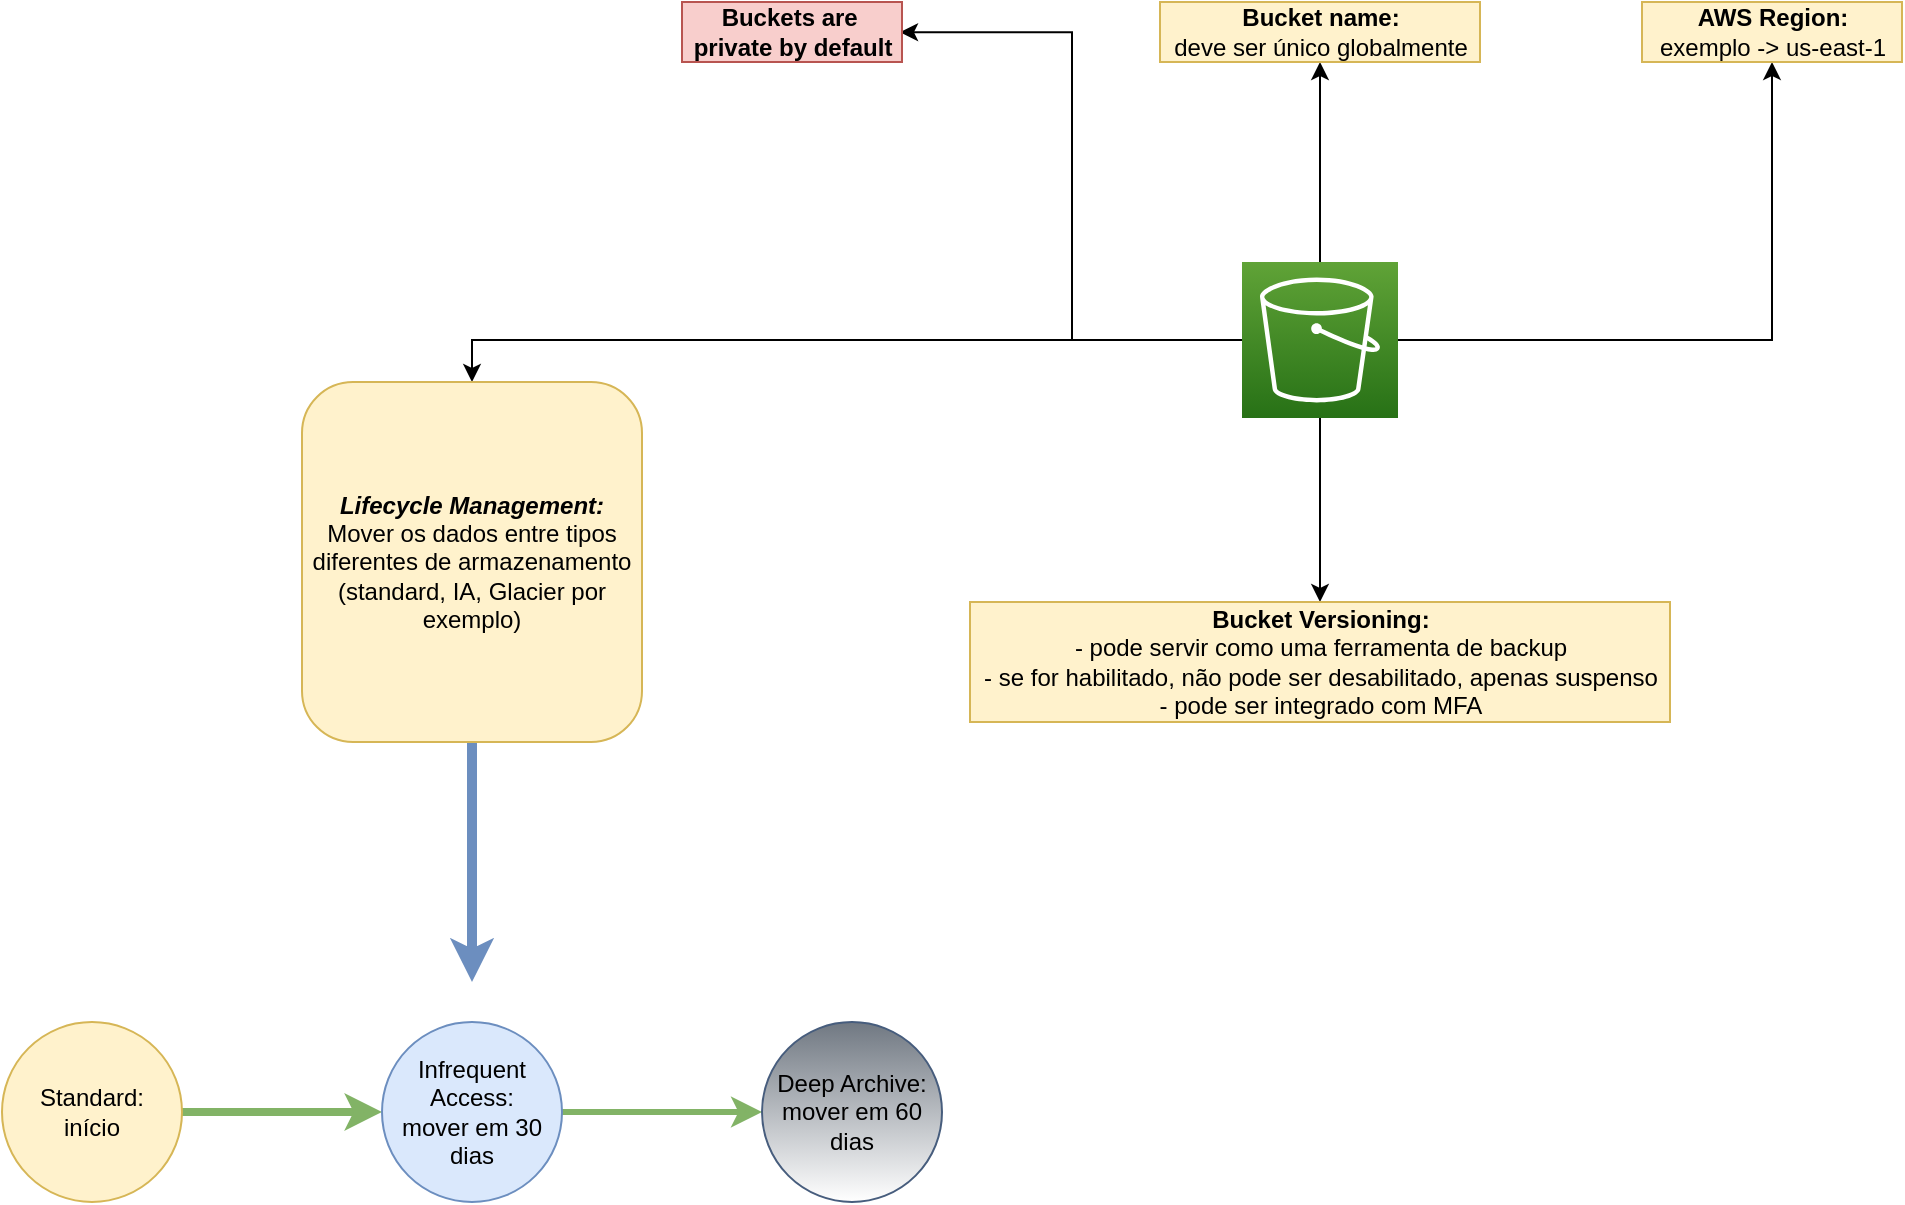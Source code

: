 <mxfile version="19.0.3" type="device" pages="5"><diagram id="3SUk5PPMQ2P-DdO9nNEn" name="s3"><mxGraphModel dx="2087" dy="787" grid="1" gridSize="10" guides="1" tooltips="1" connect="1" arrows="1" fold="1" page="1" pageScale="1" pageWidth="850" pageHeight="1100" math="0" shadow="0"><root><mxCell id="0"/><mxCell id="1" parent="0"/><mxCell id="wZbCSM_P6Dmf1xjp1Vh2-6" style="edgeStyle=orthogonalEdgeStyle;rounded=0;orthogonalLoop=1;jettySize=auto;html=1;" edge="1" parent="1" source="wZbCSM_P6Dmf1xjp1Vh2-1" target="wZbCSM_P6Dmf1xjp1Vh2-5"><mxGeometry relative="1" as="geometry"/></mxCell><mxCell id="wZbCSM_P6Dmf1xjp1Vh2-7" style="edgeStyle=orthogonalEdgeStyle;rounded=0;orthogonalLoop=1;jettySize=auto;html=1;" edge="1" parent="1" source="wZbCSM_P6Dmf1xjp1Vh2-1" target="wZbCSM_P6Dmf1xjp1Vh2-3"><mxGeometry relative="1" as="geometry"/></mxCell><mxCell id="wZbCSM_P6Dmf1xjp1Vh2-14" style="edgeStyle=orthogonalEdgeStyle;rounded=0;orthogonalLoop=1;jettySize=auto;html=1;entryX=0.991;entryY=0.503;entryDx=0;entryDy=0;entryPerimeter=0;" edge="1" parent="1" source="wZbCSM_P6Dmf1xjp1Vh2-1" target="wZbCSM_P6Dmf1xjp1Vh2-13"><mxGeometry relative="1" as="geometry"/></mxCell><mxCell id="wZbCSM_P6Dmf1xjp1Vh2-15" style="edgeStyle=orthogonalEdgeStyle;rounded=0;orthogonalLoop=1;jettySize=auto;html=1;" edge="1" parent="1" source="wZbCSM_P6Dmf1xjp1Vh2-1" target="wZbCSM_P6Dmf1xjp1Vh2-9"><mxGeometry relative="1" as="geometry"/></mxCell><mxCell id="x8TDj1HRQ6BW3OtA2Sr5-1" style="edgeStyle=orthogonalEdgeStyle;rounded=0;orthogonalLoop=1;jettySize=auto;html=1;entryX=0.5;entryY=0;entryDx=0;entryDy=0;" edge="1" parent="1" source="wZbCSM_P6Dmf1xjp1Vh2-1" target="x8TDj1HRQ6BW3OtA2Sr5-2"><mxGeometry relative="1" as="geometry"><mxPoint x="-60" y="620" as="targetPoint"/></mxGeometry></mxCell><mxCell id="wZbCSM_P6Dmf1xjp1Vh2-1" value="" style="sketch=0;points=[[0,0,0],[0.25,0,0],[0.5,0,0],[0.75,0,0],[1,0,0],[0,1,0],[0.25,1,0],[0.5,1,0],[0.75,1,0],[1,1,0],[0,0.25,0],[0,0.5,0],[0,0.75,0],[1,0.25,0],[1,0.5,0],[1,0.75,0]];outlineConnect=0;fontColor=#232F3E;gradientColor=#60A337;gradientDirection=north;fillColor=#277116;strokeColor=#ffffff;dashed=0;verticalLabelPosition=bottom;verticalAlign=top;align=center;html=1;fontSize=12;fontStyle=0;aspect=fixed;shape=mxgraph.aws4.resourceIcon;resIcon=mxgraph.aws4.s3;" vertex="1" parent="1"><mxGeometry x="360" y="350" width="78" height="78" as="geometry"/></mxCell><mxCell id="wZbCSM_P6Dmf1xjp1Vh2-3" value="&lt;b&gt;Bucket name:&lt;br&gt;&lt;/b&gt;deve ser único globalmente" style="text;html=1;align=center;verticalAlign=middle;resizable=0;points=[];autosize=1;strokeColor=#d6b656;fillColor=#fff2cc;" vertex="1" parent="1"><mxGeometry x="319" y="220" width="160" height="30" as="geometry"/></mxCell><mxCell id="wZbCSM_P6Dmf1xjp1Vh2-5" value="&lt;b&gt;AWS Region:&lt;br&gt;&lt;/b&gt;exemplo -&amp;gt; us-east-1" style="text;html=1;align=center;verticalAlign=middle;resizable=0;points=[];autosize=1;strokeColor=#d6b656;fillColor=#fff2cc;" vertex="1" parent="1"><mxGeometry x="560" y="220" width="130" height="30" as="geometry"/></mxCell><mxCell id="wZbCSM_P6Dmf1xjp1Vh2-9" value="&lt;b&gt;Bucket Versioning:&lt;/b&gt;&lt;br&gt;- pode servir como uma ferramenta de backup&lt;br&gt;- se for habilitado, não pode ser desabilitado, apenas suspenso&lt;br&gt;- pode ser integrado com MFA" style="text;html=1;align=center;verticalAlign=middle;resizable=0;points=[];autosize=1;strokeColor=#d6b656;fillColor=#fff2cc;" vertex="1" parent="1"><mxGeometry x="224" y="520" width="350" height="60" as="geometry"/></mxCell><mxCell id="wZbCSM_P6Dmf1xjp1Vh2-13" value="&lt;b&gt;Buckets are&amp;nbsp;&lt;br&gt;private by default&lt;/b&gt;" style="text;html=1;align=center;verticalAlign=middle;resizable=0;points=[];autosize=1;strokeColor=#b85450;fillColor=#f8cecc;" vertex="1" parent="1"><mxGeometry x="80" y="220" width="110" height="30" as="geometry"/></mxCell><mxCell id="x8TDj1HRQ6BW3OtA2Sr5-3" style="edgeStyle=orthogonalEdgeStyle;rounded=0;orthogonalLoop=1;jettySize=auto;html=1;fillColor=#dae8fc;strokeColor=#6c8ebf;strokeWidth=5;" edge="1" parent="1" source="x8TDj1HRQ6BW3OtA2Sr5-2"><mxGeometry relative="1" as="geometry"><mxPoint x="-25" y="710" as="targetPoint"/></mxGeometry></mxCell><mxCell id="x8TDj1HRQ6BW3OtA2Sr5-2" value="&lt;b&gt;&lt;i&gt;Lifecycle Management:&lt;br&gt;&lt;/i&gt;&lt;/b&gt;Mover os dados entre tipos diferentes de armazenamento (standard, IA, Glacier por exemplo)" style="rounded=1;whiteSpace=wrap;html=1;fillColor=#fff2cc;strokeColor=#d6b656;" vertex="1" parent="1"><mxGeometry x="-110" y="410" width="170" height="180" as="geometry"/></mxCell><mxCell id="x8TDj1HRQ6BW3OtA2Sr5-7" style="edgeStyle=orthogonalEdgeStyle;rounded=0;orthogonalLoop=1;jettySize=auto;html=1;entryX=0;entryY=0.5;entryDx=0;entryDy=0;fillColor=#d5e8d4;strokeColor=#82b366;strokeWidth=4;" edge="1" parent="1" source="x8TDj1HRQ6BW3OtA2Sr5-4" target="x8TDj1HRQ6BW3OtA2Sr5-5"><mxGeometry relative="1" as="geometry"/></mxCell><mxCell id="x8TDj1HRQ6BW3OtA2Sr5-4" value="Standard:&lt;br&gt;início" style="ellipse;whiteSpace=wrap;html=1;aspect=fixed;fillColor=#fff2cc;strokeColor=#d6b656;" vertex="1" parent="1"><mxGeometry x="-260" y="730" width="90" height="90" as="geometry"/></mxCell><mxCell id="x8TDj1HRQ6BW3OtA2Sr5-8" style="edgeStyle=orthogonalEdgeStyle;rounded=0;orthogonalLoop=1;jettySize=auto;html=1;entryX=0;entryY=0.5;entryDx=0;entryDy=0;strokeWidth=3;fillColor=#d5e8d4;strokeColor=#82b366;" edge="1" parent="1" source="x8TDj1HRQ6BW3OtA2Sr5-5" target="x8TDj1HRQ6BW3OtA2Sr5-6"><mxGeometry relative="1" as="geometry"/></mxCell><mxCell id="x8TDj1HRQ6BW3OtA2Sr5-5" value="Infrequent Access:&lt;br&gt;mover em 30 dias" style="ellipse;whiteSpace=wrap;html=1;aspect=fixed;fillColor=#dae8fc;strokeColor=#6c8ebf;" vertex="1" parent="1"><mxGeometry x="-70" y="730" width="90" height="90" as="geometry"/></mxCell><mxCell id="x8TDj1HRQ6BW3OtA2Sr5-6" value="Deep Archive: mover em 60 dias" style="ellipse;whiteSpace=wrap;html=1;aspect=fixed;fillColor=#707882;strokeColor=#475D7D;gradientColor=#ffffff;" vertex="1" parent="1"><mxGeometry x="120" y="730" width="90" height="90" as="geometry"/></mxCell></root></mxGraphModel></diagram><diagram id="_fVd1InOSrg3TZTFYU6X" name="storage classes"><mxGraphModel dx="2035" dy="754" grid="1" gridSize="10" guides="1" tooltips="1" connect="1" arrows="1" fold="1" page="1" pageScale="1" pageWidth="850" pageHeight="1100" math="0" shadow="0"><root><mxCell id="0"/><mxCell id="1" parent="0"/><mxCell id="IwnWH-Rk-wEO1awJf7t_-10" style="edgeStyle=orthogonalEdgeStyle;rounded=0;orthogonalLoop=1;jettySize=auto;html=1;" edge="1" parent="1" source="IwnWH-Rk-wEO1awJf7t_-1" target="IwnWH-Rk-wEO1awJf7t_-9"><mxGeometry relative="1" as="geometry"/></mxCell><mxCell id="IwnWH-Rk-wEO1awJf7t_-11" style="edgeStyle=orthogonalEdgeStyle;rounded=0;orthogonalLoop=1;jettySize=auto;html=1;entryX=0;entryY=0.22;entryDx=0;entryDy=0;entryPerimeter=0;" edge="1" parent="1" source="IwnWH-Rk-wEO1awJf7t_-1" target="IwnWH-Rk-wEO1awJf7t_-3"><mxGeometry relative="1" as="geometry"/></mxCell><mxCell id="IwnWH-Rk-wEO1awJf7t_-12" style="edgeStyle=orthogonalEdgeStyle;rounded=0;orthogonalLoop=1;jettySize=auto;html=1;entryX=0;entryY=0.5;entryDx=0;entryDy=0;" edge="1" parent="1" source="IwnWH-Rk-wEO1awJf7t_-1" target="IwnWH-Rk-wEO1awJf7t_-6"><mxGeometry relative="1" as="geometry"/></mxCell><mxCell id="IwnWH-Rk-wEO1awJf7t_-13" style="edgeStyle=orthogonalEdgeStyle;rounded=0;orthogonalLoop=1;jettySize=auto;html=1;entryX=0;entryY=0.44;entryDx=0;entryDy=0;entryPerimeter=0;" edge="1" parent="1" source="IwnWH-Rk-wEO1awJf7t_-1" target="IwnWH-Rk-wEO1awJf7t_-7"><mxGeometry relative="1" as="geometry"/></mxCell><mxCell id="IwnWH-Rk-wEO1awJf7t_-1" value="" style="sketch=0;points=[[0,0,0],[0.25,0,0],[0.5,0,0],[0.75,0,0],[1,0,0],[0,1,0],[0.25,1,0],[0.5,1,0],[0.75,1,0],[1,1,0],[0,0.25,0],[0,0.5,0],[0,0.75,0],[1,0.25,0],[1,0.5,0],[1,0.75,0]];outlineConnect=0;fontColor=#232F3E;gradientColor=#60A337;gradientDirection=north;fillColor=#277116;strokeColor=#ffffff;dashed=0;verticalLabelPosition=bottom;verticalAlign=top;align=center;html=1;fontSize=12;fontStyle=0;aspect=fixed;shape=mxgraph.aws4.resourceIcon;resIcon=mxgraph.aws4.s3;" vertex="1" parent="1"><mxGeometry x="170" y="350" width="78" height="78" as="geometry"/></mxCell><mxCell id="IwnWH-Rk-wEO1awJf7t_-3" value="&lt;b&gt;&lt;i&gt;S3 Standard:&lt;br&gt;&lt;/i&gt;&lt;/b&gt;- &amp;gt;= 3 AZs&lt;br&gt;- serve pra maior parte dos casos" style="text;html=1;align=center;verticalAlign=middle;resizable=0;points=[];autosize=1;strokeColor=#6c8ebf;fillColor=#dae8fc;" vertex="1" parent="1"><mxGeometry x="460" y="378" width="190" height="50" as="geometry"/></mxCell><mxCell id="IwnWH-Rk-wEO1awJf7t_-6" value="&lt;b&gt;&lt;i&gt;S3 Standard Infrequent Access:&lt;br&gt;&lt;/i&gt;&lt;/b&gt;- acesso rápido&lt;br&gt;- acessado com menos frequência, mas ainda é necessário acesso rápido" style="rounded=1;whiteSpace=wrap;html=1;fillColor=#ffe6cc;strokeColor=#d79b00;" vertex="1" parent="1"><mxGeometry x="460" y="260" width="231" height="60" as="geometry"/></mxCell><mxCell id="IwnWH-Rk-wEO1awJf7t_-7" value="&lt;b&gt;&lt;i&gt;S3 One-Zone Infrequent Access:&lt;br&gt;&lt;/i&gt;&lt;/b&gt;- acesso rápido&lt;br&gt;- acessado com menos frequência, mas ainda é necessário acesso rápido&lt;br&gt;- custa menos que o S3 Standard-IA" style="rounded=1;whiteSpace=wrap;html=1;fillColor=#f8cecc;strokeColor=#b85450;" vertex="1" parent="1"><mxGeometry x="460" y="100" width="260" height="91" as="geometry"/></mxCell><mxCell id="IwnWH-Rk-wEO1awJf7t_-9" value="&lt;b&gt;&lt;i&gt;S3 Intelligent-Tiering&lt;/i&gt;&lt;/b&gt;&lt;br&gt;Move os dados para o tipo de S3 mais econômico" style="rounded=1;whiteSpace=wrap;html=1;fillColor=#d5e8d4;strokeColor=#82b366;" vertex="1" parent="1"><mxGeometry x="-100" y="91" width="151" height="100" as="geometry"/></mxCell><mxCell id="IwnWH-Rk-wEO1awJf7t_-14" value="Padrão" style="text;html=1;align=center;verticalAlign=middle;resizable=0;points=[];autosize=1;strokeColor=#6c8ebf;fillColor=#dae8fc;" vertex="1" parent="1"><mxGeometry x="355" y="370" width="50" height="20" as="geometry"/></mxCell><mxCell id="IwnWH-Rk-wEO1awJf7t_-15" value="IA" style="text;html=1;align=center;verticalAlign=middle;resizable=0;points=[];autosize=1;strokeColor=#6c8ebf;fillColor=#dae8fc;" vertex="1" parent="1"><mxGeometry x="355" y="270" width="30" height="20" as="geometry"/></mxCell><mxCell id="IwnWH-Rk-wEO1awJf7t_-16" value="ONe Zone IA" style="text;html=1;align=center;verticalAlign=middle;resizable=0;points=[];autosize=1;strokeColor=#6c8ebf;fillColor=#dae8fc;" vertex="1" parent="1"><mxGeometry x="355" y="120" width="90" height="20" as="geometry"/></mxCell><mxCell id="IwnWH-Rk-wEO1awJf7t_-17" value="" style="shape=flexArrow;endArrow=classic;html=1;rounded=0;fillColor=#fff2cc;strokeColor=#d6b656;" edge="1" parent="1"><mxGeometry width="50" height="50" relative="1" as="geometry"><mxPoint x="330" y="120" as="sourcePoint"/><mxPoint x="330" y="480" as="targetPoint"/></mxGeometry></mxCell><mxCell id="IwnWH-Rk-wEO1awJf7t_-18" value="&lt;b&gt;maior custo&lt;/b&gt;" style="text;html=1;align=center;verticalAlign=middle;resizable=0;points=[];autosize=1;strokeColor=#b85450;fillColor=#f8cecc;" vertex="1" parent="1"><mxGeometry x="284.5" y="490" width="80" height="20" as="geometry"/></mxCell></root></mxGraphModel></diagram><diagram id="z8BLfzfhHsszazu_NpPr" name="glacier and deep archive"><mxGraphModel dx="1185" dy="754" grid="1" gridSize="10" guides="1" tooltips="1" connect="1" arrows="1" fold="1" page="1" pageScale="1" pageWidth="850" pageHeight="1100" math="0" shadow="0"><root><mxCell id="0"/><mxCell id="1" parent="0"/><mxCell id="TWNI99i2l8smxIrLf9ld-4" style="edgeStyle=orthogonalEdgeStyle;rounded=0;orthogonalLoop=1;jettySize=auto;html=1;" edge="1" parent="1" source="TWNI99i2l8smxIrLf9ld-1" target="TWNI99i2l8smxIrLf9ld-3"><mxGeometry relative="1" as="geometry"/></mxCell><mxCell id="TWNI99i2l8smxIrLf9ld-6" style="edgeStyle=orthogonalEdgeStyle;rounded=0;orthogonalLoop=1;jettySize=auto;html=1;entryX=-0.018;entryY=0.483;entryDx=0;entryDy=0;entryPerimeter=0;" edge="1" parent="1" source="TWNI99i2l8smxIrLf9ld-1" target="TWNI99i2l8smxIrLf9ld-5"><mxGeometry relative="1" as="geometry"/></mxCell><mxCell id="TWNI99i2l8smxIrLf9ld-1" value="&lt;b&gt;&lt;i&gt;GLACIER&lt;/i&gt;&lt;/b&gt;" style="sketch=0;points=[[0,0,0],[0.25,0,0],[0.5,0,0],[0.75,0,0],[1,0,0],[0,1,0],[0.25,1,0],[0.5,1,0],[0.75,1,0],[1,1,0],[0,0.25,0],[0,0.5,0],[0,0.75,0],[1,0.25,0],[1,0.5,0],[1,0.75,0]];outlineConnect=0;fontColor=#232F3E;gradientColor=#60A337;gradientDirection=north;fillColor=#277116;strokeColor=#ffffff;dashed=0;verticalLabelPosition=bottom;verticalAlign=top;align=center;html=1;fontSize=12;fontStyle=0;aspect=fixed;shape=mxgraph.aws4.resourceIcon;resIcon=mxgraph.aws4.s3;" vertex="1" parent="1"><mxGeometry x="320" y="310" width="78" height="78" as="geometry"/></mxCell><mxCell id="TWNI99i2l8smxIrLf9ld-3" value="&lt;b&gt;&lt;i&gt;- Dados quase nunca acessados&lt;br&gt;- Opção mais barata&lt;br&gt;&lt;/i&gt;&lt;/b&gt;" style="text;html=1;align=center;verticalAlign=middle;resizable=0;points=[];autosize=1;strokeColor=#82b366;fillColor=#d5e8d4;" vertex="1" parent="1"><mxGeometry x="259" y="185" width="200" height="30" as="geometry"/></mxCell><mxCell id="TWNI99i2l8smxIrLf9ld-5" value="&lt;b&gt;&lt;i&gt;Deep Archive:&lt;br&gt;12 a 48 horas para recuperar os dados&lt;br&gt;&lt;/i&gt;&lt;/b&gt;" style="text;html=1;align=center;verticalAlign=middle;resizable=0;points=[];autosize=1;strokeColor=#6c8ebf;fillColor=#dae8fc;" vertex="1" parent="1"><mxGeometry x="490" y="334" width="230" height="30" as="geometry"/></mxCell></root></mxGraphModel></diagram><diagram id="UI3gxb9GxZ4qsn5AtHtz" name="encryption"><mxGraphModel dx="981" dy="624" grid="1" gridSize="10" guides="1" tooltips="1" connect="1" arrows="1" fold="1" page="1" pageScale="1" pageWidth="850" pageHeight="1100" math="0" shadow="0"><root><mxCell id="0"/><mxCell id="1" parent="0"/><mxCell id="4oUjyV5y2smCLPfnK3kI-7" style="edgeStyle=orthogonalEdgeStyle;rounded=0;orthogonalLoop=1;jettySize=auto;html=1;entryX=0;entryY=0.5;entryDx=0;entryDy=0;strokeWidth=1;" edge="1" parent="1" source="4oUjyV5y2smCLPfnK3kI-1" target="4oUjyV5y2smCLPfnK3kI-5"><mxGeometry relative="1" as="geometry"/></mxCell><mxCell id="4oUjyV5y2smCLPfnK3kI-8" style="edgeStyle=orthogonalEdgeStyle;rounded=0;orthogonalLoop=1;jettySize=auto;html=1;strokeWidth=1;" edge="1" parent="1" source="4oUjyV5y2smCLPfnK3kI-1" target="4oUjyV5y2smCLPfnK3kI-6"><mxGeometry relative="1" as="geometry"/></mxCell><mxCell id="4oUjyV5y2smCLPfnK3kI-1" value="" style="sketch=0;points=[[0,0,0],[0.25,0,0],[0.5,0,0],[0.75,0,0],[1,0,0],[0,1,0],[0.25,1,0],[0.5,1,0],[0.75,1,0],[1,1,0],[0,0.25,0],[0,0.5,0],[0,0.75,0],[1,0.25,0],[1,0.5,0],[1,0.75,0]];outlineConnect=0;fontColor=#232F3E;gradientColor=#60A337;gradientDirection=north;fillColor=#277116;strokeColor=#ffffff;dashed=0;verticalLabelPosition=bottom;verticalAlign=top;align=center;html=1;fontSize=12;fontStyle=0;aspect=fixed;shape=mxgraph.aws4.resourceIcon;resIcon=mxgraph.aws4.s3;" vertex="1" parent="1"><mxGeometry x="400" y="320" width="78" height="78" as="geometry"/></mxCell><mxCell id="4oUjyV5y2smCLPfnK3kI-5" value="&lt;b&gt;Encryption in Transit:&lt;br&gt;&lt;/b&gt;SSL/TLS&lt;br&gt;HTTPS" style="rounded=1;whiteSpace=wrap;html=1;strokeColor=#82b366;fillColor=#d5e8d4;" vertex="1" parent="1"><mxGeometry x="590" y="329" width="120" height="60" as="geometry"/></mxCell><mxCell id="4oUjyV5y2smCLPfnK3kI-10" style="edgeStyle=orthogonalEdgeStyle;rounded=0;orthogonalLoop=1;jettySize=auto;html=1;strokeWidth=1;fillColor=#ffe6cc;strokeColor=#d79b00;" edge="1" parent="1" source="4oUjyV5y2smCLPfnK3kI-6" target="4oUjyV5y2smCLPfnK3kI-9"><mxGeometry relative="1" as="geometry"/></mxCell><mxCell id="4oUjyV5y2smCLPfnK3kI-6" value="&lt;b&gt;Encryption at Rest (Server Side Encryption)&lt;br&gt;&lt;/b&gt;- SSE - AES 256-bit&lt;br&gt;- SSE - KMS&lt;br&gt;- SSE-C (Costumer Managed)" style="rounded=1;whiteSpace=wrap;html=1;strokeColor=#82b366;fillColor=#d5e8d4;" vertex="1" parent="1"><mxGeometry x="363" y="480" width="152" height="120" as="geometry"/></mxCell><mxCell id="4oUjyV5y2smCLPfnK3kI-9" value="&lt;b&gt;Encryption at Rest (Server Side Encryption)&lt;br&gt;&lt;/b&gt;HEADERS:&lt;br&gt;x-amz-server-side-encryption -&amp;gt; AES256, aws:kms" style="rounded=1;whiteSpace=wrap;html=1;strokeColor=#d79b00;fillColor=#ffe6cc;" vertex="1" parent="1"><mxGeometry x="60" y="475" width="160" height="130" as="geometry"/></mxCell></root></mxGraphModel></diagram><diagram id="uDPpygGrUHmiwTizVmQy" name="resumo geral"><mxGraphModel dx="1422" dy="905" grid="1" gridSize="10" guides="1" tooltips="1" connect="1" arrows="1" fold="1" page="1" pageScale="1" pageWidth="850" pageHeight="1100" math="0" shadow="0"><root><mxCell id="0"/><mxCell id="1" parent="0"/><mxCell id="aQiPkZQfq503d2qfgeE0-1" value="" style="sketch=0;points=[[0,0,0],[0.25,0,0],[0.5,0,0],[0.75,0,0],[1,0,0],[0,1,0],[0.25,1,0],[0.5,1,0],[0.75,1,0],[1,1,0],[0,0.25,0],[0,0.5,0],[0,0.75,0],[1,0.25,0],[1,0.5,0],[1,0.75,0]];outlineConnect=0;fontColor=#232F3E;gradientColor=#60A337;gradientDirection=north;fillColor=#277116;strokeColor=#ffffff;dashed=0;verticalLabelPosition=bottom;verticalAlign=top;align=center;html=1;fontSize=12;fontStyle=0;aspect=fixed;shape=mxgraph.aws4.resourceIcon;resIcon=mxgraph.aws4.s3;" vertex="1" parent="1"><mxGeometry x="100" y="240" width="78" height="78" as="geometry"/></mxCell></root></mxGraphModel></diagram></mxfile>